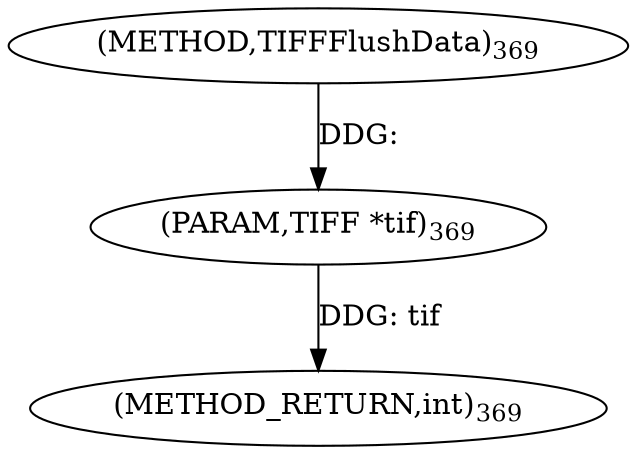 digraph "TIFFFlushData" {  
"8521" [label = <(METHOD,TIFFFlushData)<SUB>369</SUB>> ]
"8523" [label = <(METHOD_RETURN,int)<SUB>369</SUB>> ]
"8522" [label = <(PARAM,TIFF *tif)<SUB>369</SUB>> ]
  "8522" -> "8523"  [ label = "DDG: tif"] 
  "8521" -> "8522"  [ label = "DDG: "] 
}
